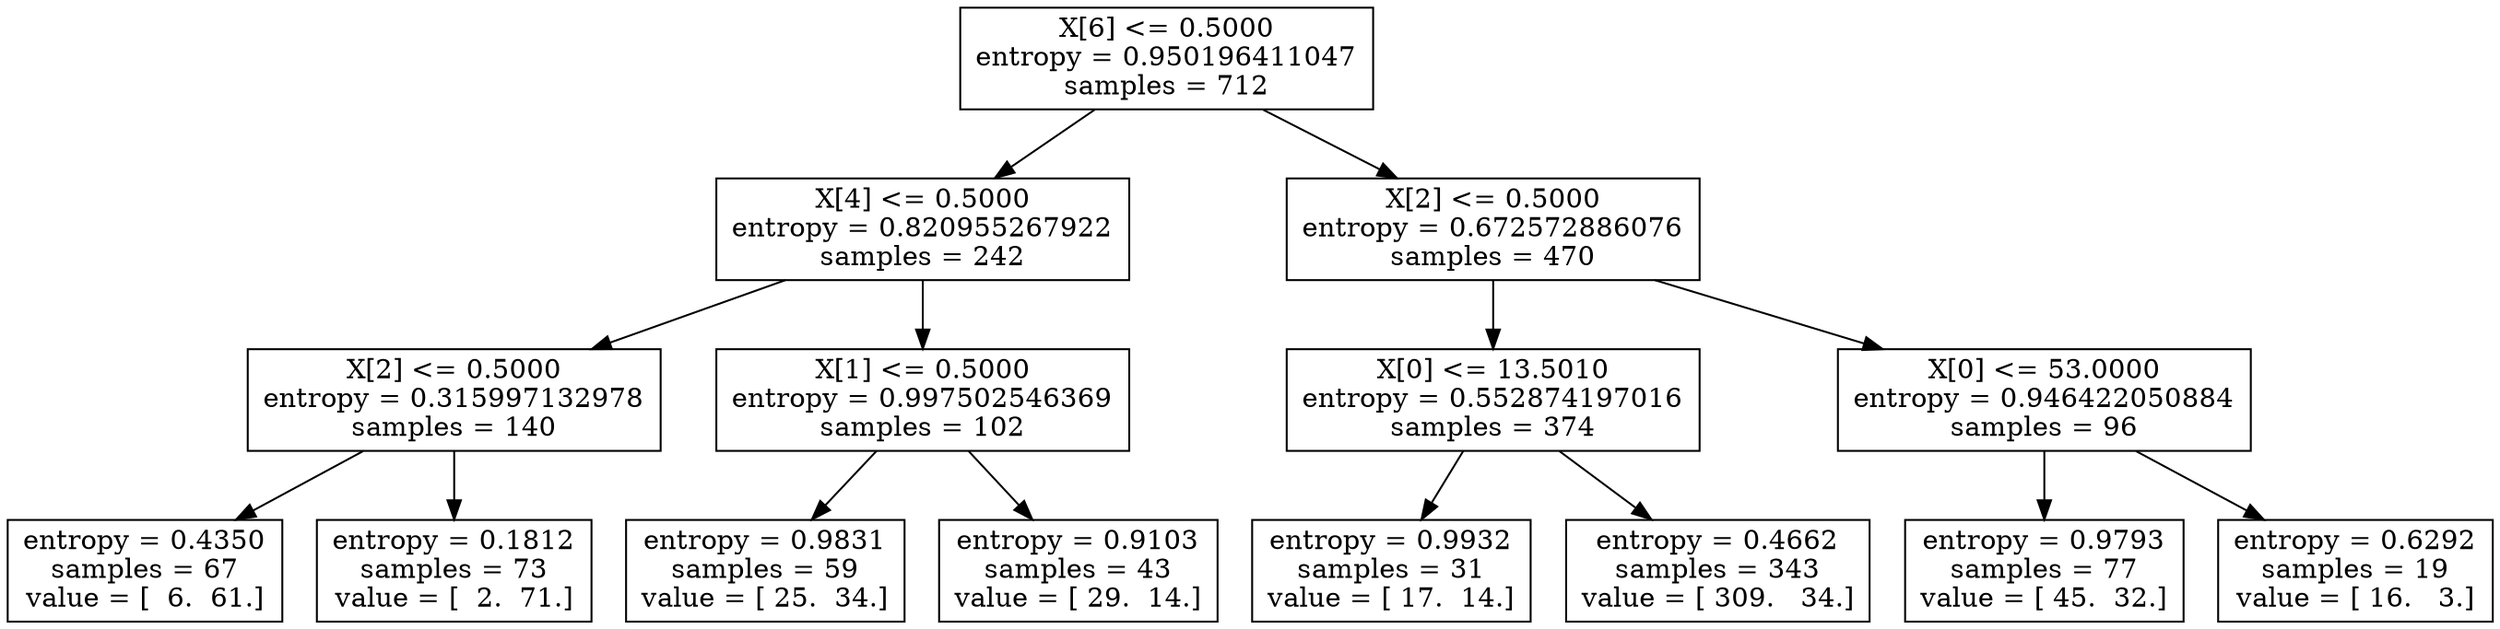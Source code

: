 digraph Tree {
0 [label="X[6] <= 0.5000\nentropy = 0.950196411047\nsamples = 712", shape="box"] ;
1 [label="X[4] <= 0.5000\nentropy = 0.820955267922\nsamples = 242", shape="box"] ;
0 -> 1 ;
2 [label="X[2] <= 0.5000\nentropy = 0.315997132978\nsamples = 140", shape="box"] ;
1 -> 2 ;
3 [label="entropy = 0.4350\nsamples = 67\nvalue = [  6.  61.]", shape="box"] ;
2 -> 3 ;
4 [label="entropy = 0.1812\nsamples = 73\nvalue = [  2.  71.]", shape="box"] ;
2 -> 4 ;
5 [label="X[1] <= 0.5000\nentropy = 0.997502546369\nsamples = 102", shape="box"] ;
1 -> 5 ;
6 [label="entropy = 0.9831\nsamples = 59\nvalue = [ 25.  34.]", shape="box"] ;
5 -> 6 ;
7 [label="entropy = 0.9103\nsamples = 43\nvalue = [ 29.  14.]", shape="box"] ;
5 -> 7 ;
8 [label="X[2] <= 0.5000\nentropy = 0.672572886076\nsamples = 470", shape="box"] ;
0 -> 8 ;
9 [label="X[0] <= 13.5010\nentropy = 0.552874197016\nsamples = 374", shape="box"] ;
8 -> 9 ;
10 [label="entropy = 0.9932\nsamples = 31\nvalue = [ 17.  14.]", shape="box"] ;
9 -> 10 ;
11 [label="entropy = 0.4662\nsamples = 343\nvalue = [ 309.   34.]", shape="box"] ;
9 -> 11 ;
12 [label="X[0] <= 53.0000\nentropy = 0.946422050884\nsamples = 96", shape="box"] ;
8 -> 12 ;
13 [label="entropy = 0.9793\nsamples = 77\nvalue = [ 45.  32.]", shape="box"] ;
12 -> 13 ;
14 [label="entropy = 0.6292\nsamples = 19\nvalue = [ 16.   3.]", shape="box"] ;
12 -> 14 ;
}